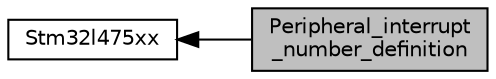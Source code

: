 digraph "Peripheral_interrupt_number_definition"
{
  edge [fontname="Helvetica",fontsize="10",labelfontname="Helvetica",labelfontsize="10"];
  node [fontname="Helvetica",fontsize="10",shape=box];
  rankdir=LR;
  Node1 [label="Peripheral_interrupt\l_number_definition",height=0.2,width=0.4,color="black", fillcolor="grey75", style="filled", fontcolor="black",tooltip=" "];
  Node2 [label="Stm32l475xx",height=0.2,width=0.4,color="black", fillcolor="white", style="filled",URL="$group__stm32l475xx.html",tooltip=" "];
  Node2->Node1 [shape=plaintext, dir="back", style="solid"];
}
